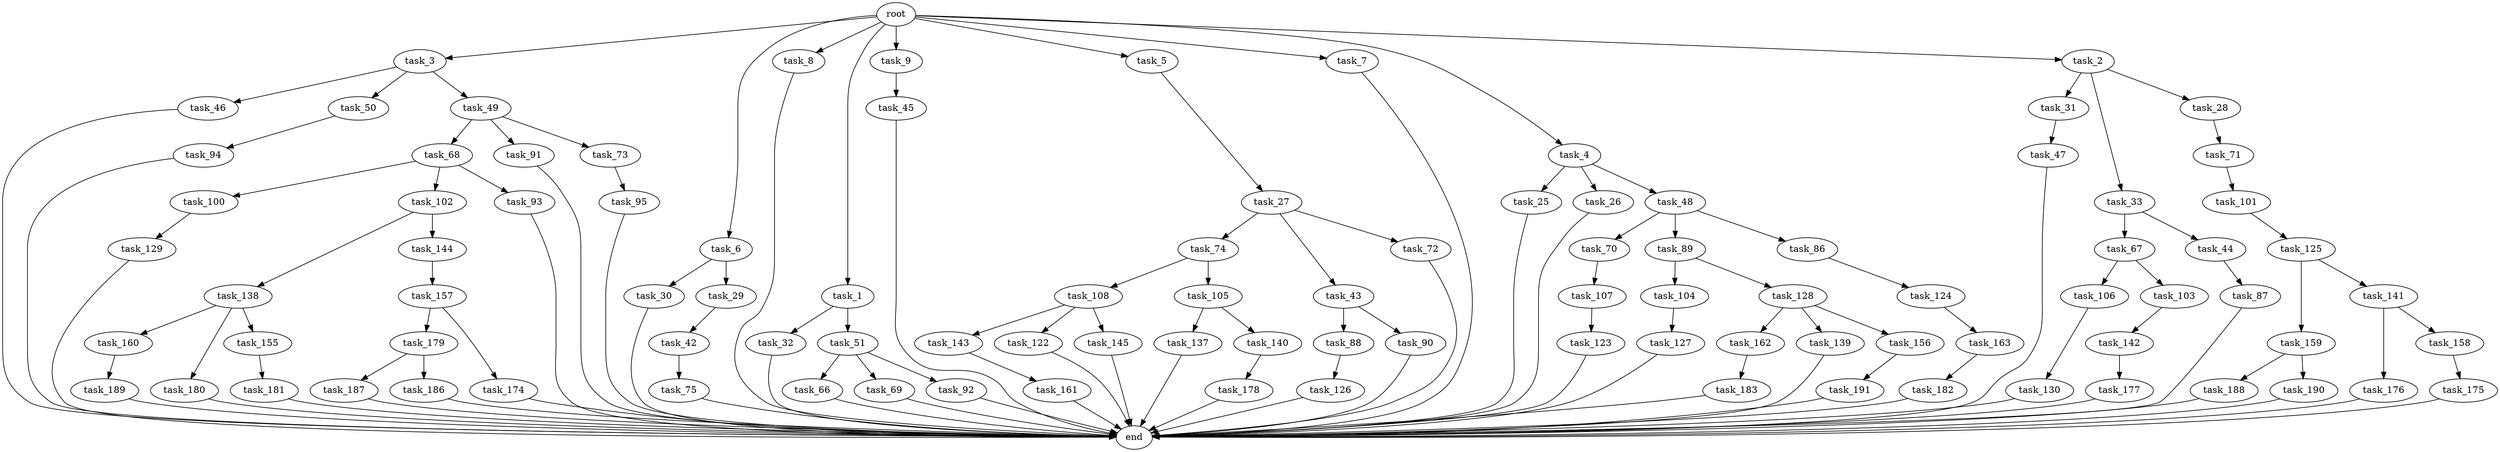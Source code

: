 digraph G {
  task_100 [size="420906795008.000000"];
  task_31 [size="137438953472.000000"];
  task_33 [size="137438953472.000000"];
  task_47 [size="858993459200.000000"];
  task_187 [size="137438953472.000000"];
  task_157 [size="420906795008.000000"];
  task_27 [size="420906795008.000000"];
  task_106 [size="309237645312.000000"];
  task_101 [size="137438953472.000000"];
  task_102 [size="420906795008.000000"];
  task_32 [size="77309411328.000000"];
  task_159 [size="137438953472.000000"];
  task_123 [size="549755813888.000000"];
  task_30 [size="137438953472.000000"];
  end [size="0.000000"];
  task_71 [size="214748364800.000000"];
  task_125 [size="695784701952.000000"];
  task_74 [size="549755813888.000000"];
  task_104 [size="549755813888.000000"];
  task_138 [size="309237645312.000000"];
  task_143 [size="34359738368.000000"];
  task_70 [size="858993459200.000000"];
  task_122 [size="34359738368.000000"];
  task_95 [size="549755813888.000000"];
  task_66 [size="549755813888.000000"];
  task_3 [size="1024.000000"];
  task_6 [size="1024.000000"];
  task_161 [size="695784701952.000000"];
  task_46 [size="34359738368.000000"];
  task_160 [size="420906795008.000000"];
  task_88 [size="77309411328.000000"];
  task_8 [size="1024.000000"];
  task_141 [size="137438953472.000000"];
  task_25 [size="695784701952.000000"];
  task_145 [size="34359738368.000000"];
  task_183 [size="34359738368.000000"];
  task_188 [size="695784701952.000000"];
  task_162 [size="858993459200.000000"];
  task_43 [size="549755813888.000000"];
  task_1 [size="1024.000000"];
  task_9 [size="1024.000000"];
  task_68 [size="420906795008.000000"];
  task_67 [size="137438953472.000000"];
  task_29 [size="137438953472.000000"];
  task_182 [size="420906795008.000000"];
  task_176 [size="420906795008.000000"];
  task_179 [size="858993459200.000000"];
  task_139 [size="858993459200.000000"];
  task_144 [size="309237645312.000000"];
  task_191 [size="214748364800.000000"];
  task_180 [size="420906795008.000000"];
  task_108 [size="420906795008.000000"];
  task_130 [size="309237645312.000000"];
  task_75 [size="77309411328.000000"];
  task_26 [size="695784701952.000000"];
  task_155 [size="420906795008.000000"];
  task_42 [size="309237645312.000000"];
  task_69 [size="549755813888.000000"];
  task_89 [size="858993459200.000000"];
  task_94 [size="214748364800.000000"];
  task_186 [size="137438953472.000000"];
  task_90 [size="77309411328.000000"];
  task_28 [size="137438953472.000000"];
  task_91 [size="420906795008.000000"];
  task_175 [size="137438953472.000000"];
  task_137 [size="137438953472.000000"];
  task_189 [size="309237645312.000000"];
  task_129 [size="549755813888.000000"];
  task_5 [size="1024.000000"];
  task_158 [size="420906795008.000000"];
  task_72 [size="549755813888.000000"];
  task_107 [size="77309411328.000000"];
  task_48 [size="695784701952.000000"];
  task_126 [size="420906795008.000000"];
  task_7 [size="1024.000000"];
  task_103 [size="309237645312.000000"];
  task_45 [size="695784701952.000000"];
  task_50 [size="34359738368.000000"];
  task_128 [size="549755813888.000000"];
  root [size="0.000000"];
  task_49 [size="34359738368.000000"];
  task_127 [size="214748364800.000000"];
  task_124 [size="77309411328.000000"];
  task_92 [size="549755813888.000000"];
  task_177 [size="214748364800.000000"];
  task_156 [size="858993459200.000000"];
  task_44 [size="137438953472.000000"];
  task_163 [size="309237645312.000000"];
  task_142 [size="695784701952.000000"];
  task_181 [size="137438953472.000000"];
  task_87 [size="214748364800.000000"];
  task_105 [size="420906795008.000000"];
  task_73 [size="420906795008.000000"];
  task_140 [size="137438953472.000000"];
  task_4 [size="1024.000000"];
  task_174 [size="858993459200.000000"];
  task_190 [size="695784701952.000000"];
  task_93 [size="420906795008.000000"];
  task_86 [size="858993459200.000000"];
  task_2 [size="1024.000000"];
  task_178 [size="137438953472.000000"];
  task_51 [size="77309411328.000000"];

  task_100 -> task_129 [size="536870912.000000"];
  task_31 -> task_47 [size="838860800.000000"];
  task_33 -> task_67 [size="134217728.000000"];
  task_33 -> task_44 [size="134217728.000000"];
  task_47 -> end [size="1.000000"];
  task_187 -> end [size="1.000000"];
  task_157 -> task_174 [size="838860800.000000"];
  task_157 -> task_179 [size="838860800.000000"];
  task_27 -> task_72 [size="536870912.000000"];
  task_27 -> task_74 [size="536870912.000000"];
  task_27 -> task_43 [size="536870912.000000"];
  task_106 -> task_130 [size="301989888.000000"];
  task_101 -> task_125 [size="679477248.000000"];
  task_102 -> task_138 [size="301989888.000000"];
  task_102 -> task_144 [size="301989888.000000"];
  task_32 -> end [size="1.000000"];
  task_159 -> task_190 [size="679477248.000000"];
  task_159 -> task_188 [size="679477248.000000"];
  task_123 -> end [size="1.000000"];
  task_30 -> end [size="1.000000"];
  task_71 -> task_101 [size="134217728.000000"];
  task_125 -> task_141 [size="134217728.000000"];
  task_125 -> task_159 [size="134217728.000000"];
  task_74 -> task_105 [size="411041792.000000"];
  task_74 -> task_108 [size="411041792.000000"];
  task_104 -> task_127 [size="209715200.000000"];
  task_138 -> task_180 [size="411041792.000000"];
  task_138 -> task_155 [size="411041792.000000"];
  task_138 -> task_160 [size="411041792.000000"];
  task_143 -> task_161 [size="679477248.000000"];
  task_70 -> task_107 [size="75497472.000000"];
  task_122 -> end [size="1.000000"];
  task_95 -> end [size="1.000000"];
  task_66 -> end [size="1.000000"];
  task_3 -> task_46 [size="33554432.000000"];
  task_3 -> task_49 [size="33554432.000000"];
  task_3 -> task_50 [size="33554432.000000"];
  task_6 -> task_30 [size="134217728.000000"];
  task_6 -> task_29 [size="134217728.000000"];
  task_161 -> end [size="1.000000"];
  task_46 -> end [size="1.000000"];
  task_160 -> task_189 [size="301989888.000000"];
  task_88 -> task_126 [size="411041792.000000"];
  task_8 -> end [size="1.000000"];
  task_141 -> task_176 [size="411041792.000000"];
  task_141 -> task_158 [size="411041792.000000"];
  task_25 -> end [size="1.000000"];
  task_145 -> end [size="1.000000"];
  task_183 -> end [size="1.000000"];
  task_188 -> end [size="1.000000"];
  task_162 -> task_183 [size="33554432.000000"];
  task_43 -> task_88 [size="75497472.000000"];
  task_43 -> task_90 [size="75497472.000000"];
  task_1 -> task_32 [size="75497472.000000"];
  task_1 -> task_51 [size="75497472.000000"];
  task_9 -> task_45 [size="679477248.000000"];
  task_68 -> task_100 [size="411041792.000000"];
  task_68 -> task_93 [size="411041792.000000"];
  task_68 -> task_102 [size="411041792.000000"];
  task_67 -> task_103 [size="301989888.000000"];
  task_67 -> task_106 [size="301989888.000000"];
  task_29 -> task_42 [size="301989888.000000"];
  task_182 -> end [size="1.000000"];
  task_176 -> end [size="1.000000"];
  task_179 -> task_187 [size="134217728.000000"];
  task_179 -> task_186 [size="134217728.000000"];
  task_139 -> end [size="1.000000"];
  task_144 -> task_157 [size="411041792.000000"];
  task_191 -> end [size="1.000000"];
  task_180 -> end [size="1.000000"];
  task_108 -> task_145 [size="33554432.000000"];
  task_108 -> task_122 [size="33554432.000000"];
  task_108 -> task_143 [size="33554432.000000"];
  task_130 -> end [size="1.000000"];
  task_75 -> end [size="1.000000"];
  task_26 -> end [size="1.000000"];
  task_155 -> task_181 [size="134217728.000000"];
  task_42 -> task_75 [size="75497472.000000"];
  task_69 -> end [size="1.000000"];
  task_89 -> task_128 [size="536870912.000000"];
  task_89 -> task_104 [size="536870912.000000"];
  task_94 -> end [size="1.000000"];
  task_186 -> end [size="1.000000"];
  task_90 -> end [size="1.000000"];
  task_28 -> task_71 [size="209715200.000000"];
  task_91 -> end [size="1.000000"];
  task_175 -> end [size="1.000000"];
  task_137 -> end [size="1.000000"];
  task_189 -> end [size="1.000000"];
  task_129 -> end [size="1.000000"];
  task_5 -> task_27 [size="411041792.000000"];
  task_158 -> task_175 [size="134217728.000000"];
  task_72 -> end [size="1.000000"];
  task_107 -> task_123 [size="536870912.000000"];
  task_48 -> task_89 [size="838860800.000000"];
  task_48 -> task_70 [size="838860800.000000"];
  task_48 -> task_86 [size="838860800.000000"];
  task_126 -> end [size="1.000000"];
  task_7 -> end [size="1.000000"];
  task_103 -> task_142 [size="679477248.000000"];
  task_45 -> end [size="1.000000"];
  task_50 -> task_94 [size="209715200.000000"];
  task_128 -> task_139 [size="838860800.000000"];
  task_128 -> task_162 [size="838860800.000000"];
  task_128 -> task_156 [size="838860800.000000"];
  root -> task_9 [size="1.000000"];
  root -> task_5 [size="1.000000"];
  root -> task_7 [size="1.000000"];
  root -> task_2 [size="1.000000"];
  root -> task_1 [size="1.000000"];
  root -> task_8 [size="1.000000"];
  root -> task_4 [size="1.000000"];
  root -> task_3 [size="1.000000"];
  root -> task_6 [size="1.000000"];
  task_49 -> task_73 [size="411041792.000000"];
  task_49 -> task_68 [size="411041792.000000"];
  task_49 -> task_91 [size="411041792.000000"];
  task_127 -> end [size="1.000000"];
  task_124 -> task_163 [size="301989888.000000"];
  task_92 -> end [size="1.000000"];
  task_177 -> end [size="1.000000"];
  task_156 -> task_191 [size="209715200.000000"];
  task_44 -> task_87 [size="209715200.000000"];
  task_163 -> task_182 [size="411041792.000000"];
  task_142 -> task_177 [size="209715200.000000"];
  task_181 -> end [size="1.000000"];
  task_87 -> end [size="1.000000"];
  task_105 -> task_137 [size="134217728.000000"];
  task_105 -> task_140 [size="134217728.000000"];
  task_73 -> task_95 [size="536870912.000000"];
  task_140 -> task_178 [size="134217728.000000"];
  task_4 -> task_26 [size="679477248.000000"];
  task_4 -> task_48 [size="679477248.000000"];
  task_4 -> task_25 [size="679477248.000000"];
  task_174 -> end [size="1.000000"];
  task_190 -> end [size="1.000000"];
  task_93 -> end [size="1.000000"];
  task_86 -> task_124 [size="75497472.000000"];
  task_2 -> task_31 [size="134217728.000000"];
  task_2 -> task_33 [size="134217728.000000"];
  task_2 -> task_28 [size="134217728.000000"];
  task_178 -> end [size="1.000000"];
  task_51 -> task_66 [size="536870912.000000"];
  task_51 -> task_69 [size="536870912.000000"];
  task_51 -> task_92 [size="536870912.000000"];
}
